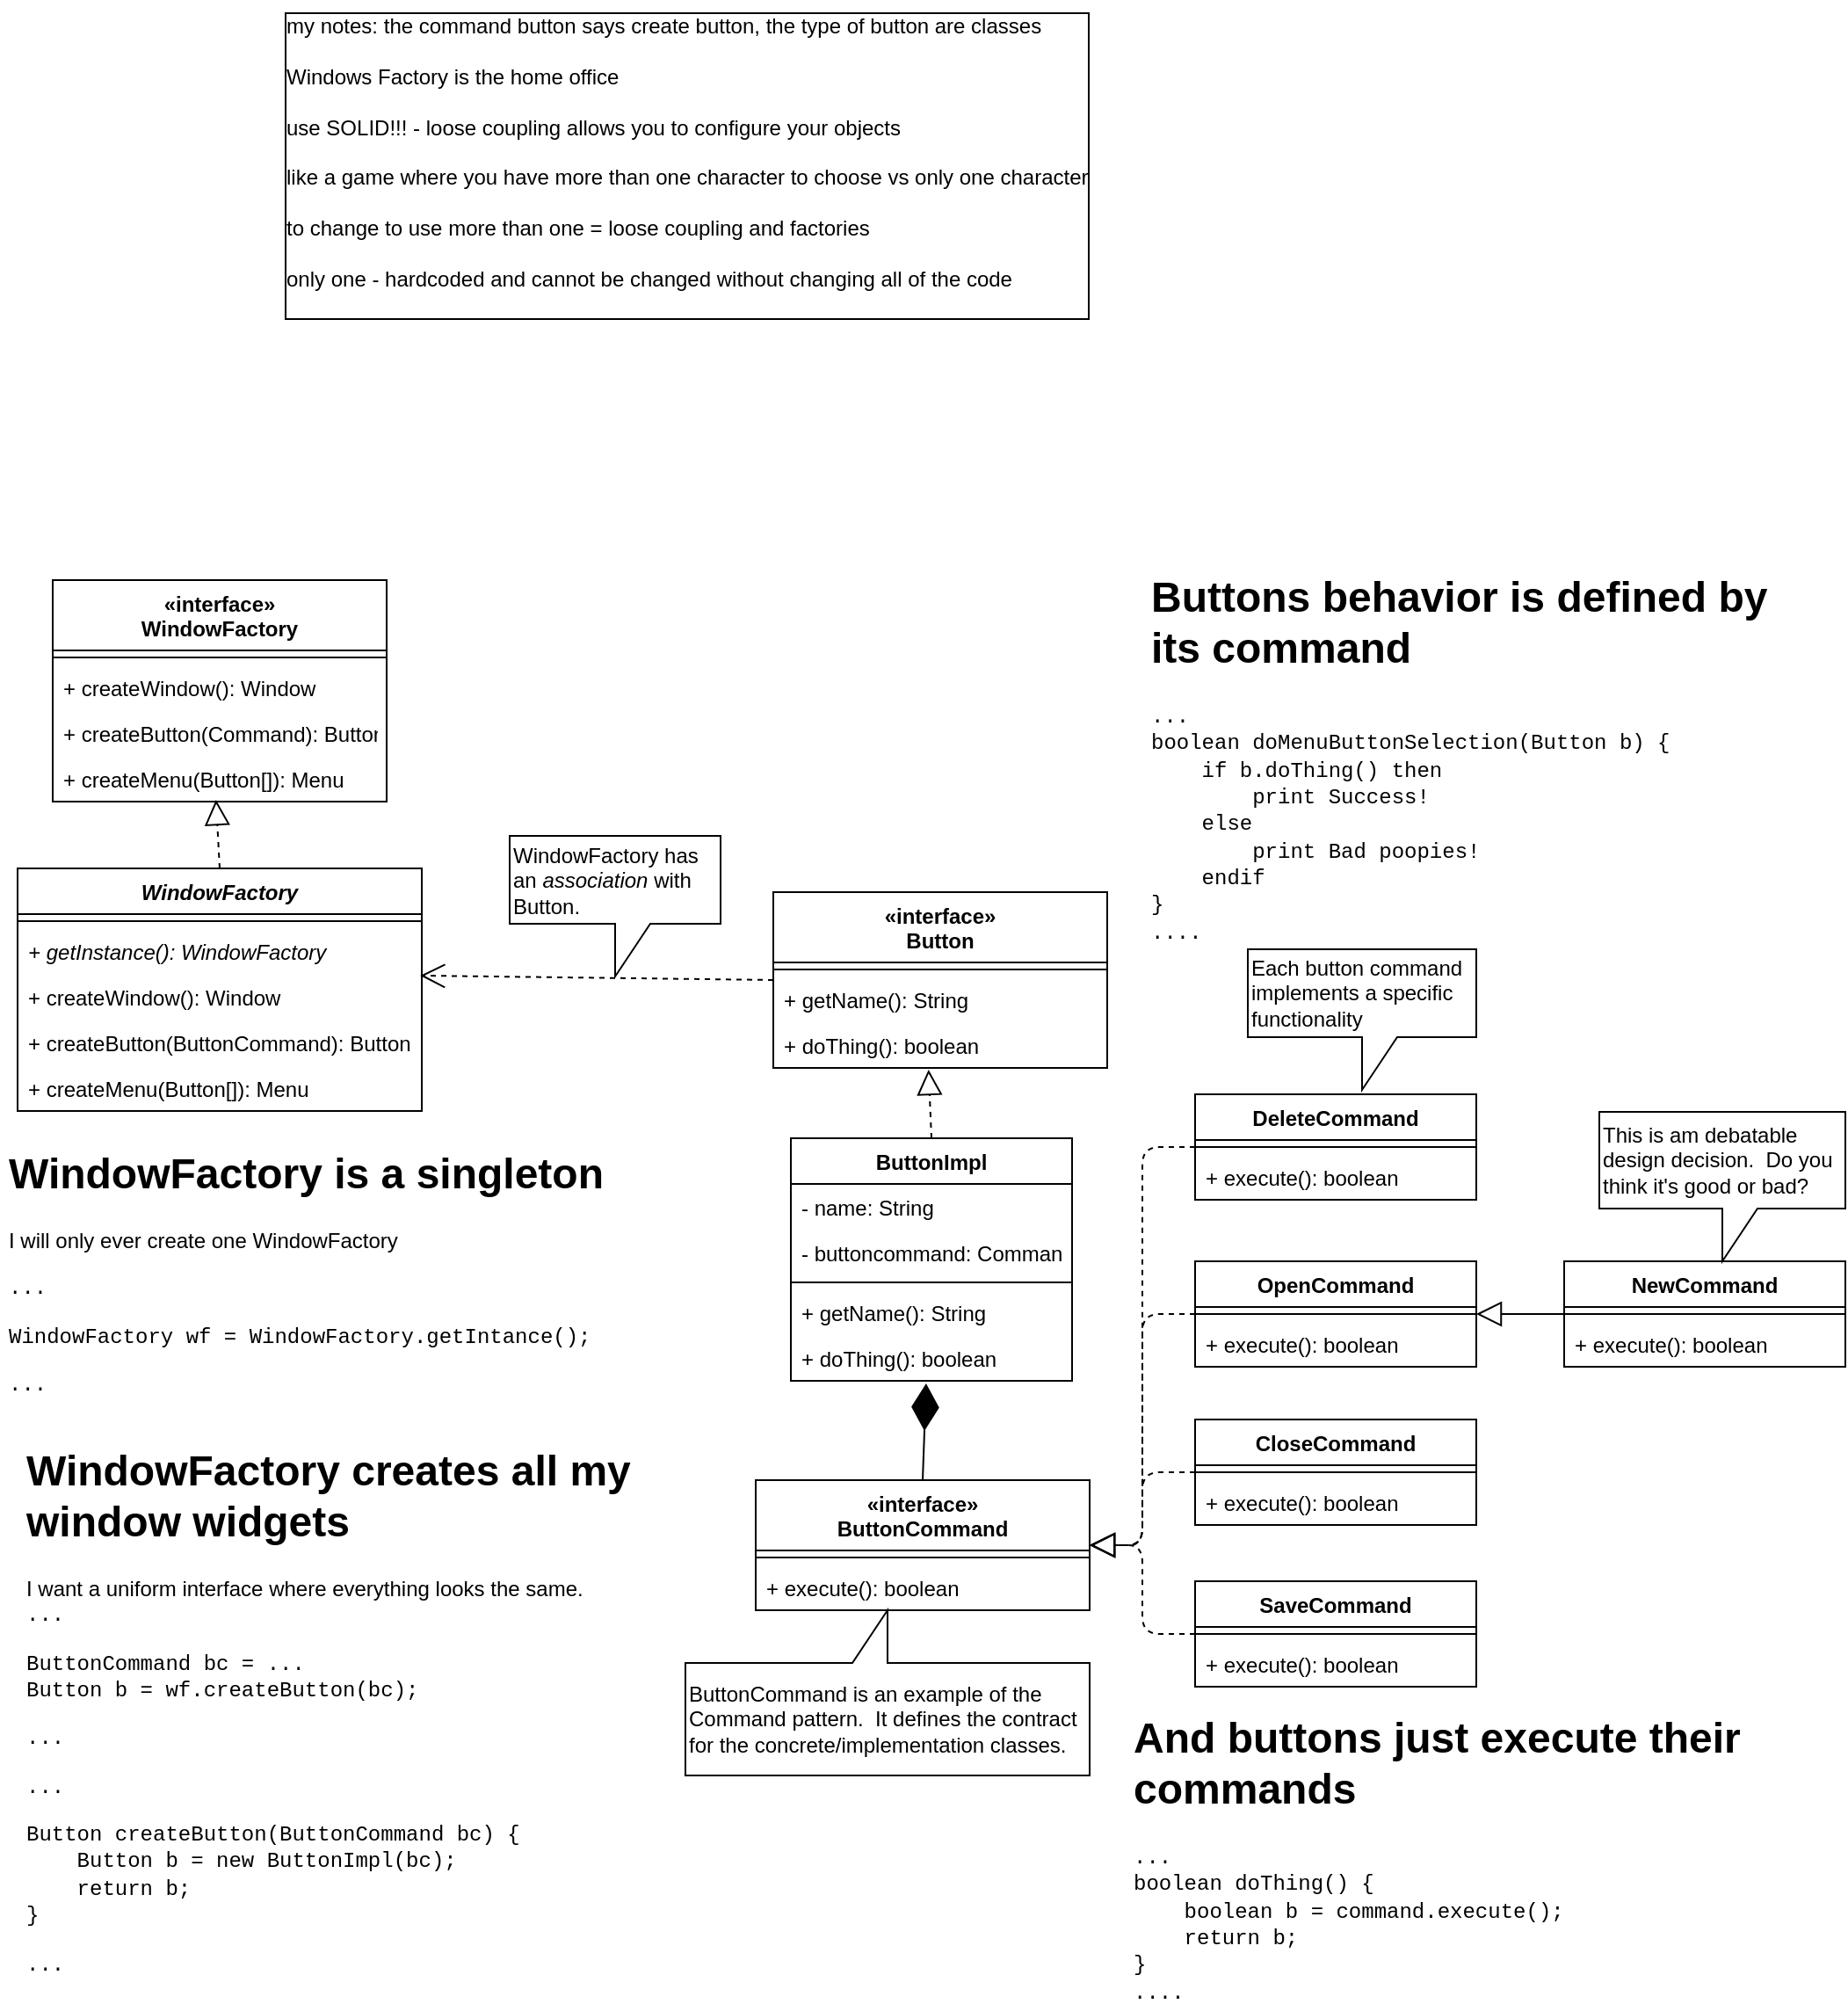 <mxfile version="12.1.9" type="github" pages="2">
  <diagram id="X9D3NGl_XGTqwdXOL-tQ" name="window factory">
    <mxGraphModel dx="1128" dy="1819" grid="1" gridSize="10" guides="1" tooltips="1" connect="1" arrows="1" fold="1" page="1" pageScale="1" pageWidth="850" pageHeight="1100" math="0" shadow="0">
      <root>
        <mxCell id="ua-_prFANKxffut0tlxx-0"/>
        <mxCell id="ua-_prFANKxffut0tlxx-1" parent="ua-_prFANKxffut0tlxx-0"/>
        <mxCell id="ua-_prFANKxffut0tlxx-2" value="«interface»&#xa;WindowFactory" style="swimlane;fontStyle=1;align=center;verticalAlign=top;childLayout=stackLayout;horizontal=1;startSize=40;horizontalStack=0;resizeParent=1;resizeParentMax=0;resizeLast=0;collapsible=1;marginBottom=0;" parent="ua-_prFANKxffut0tlxx-1" vertex="1">
          <mxGeometry x="30" y="10" width="190" height="126" as="geometry"/>
        </mxCell>
        <mxCell id="ua-_prFANKxffut0tlxx-3" value="" style="line;strokeWidth=1;fillColor=none;align=left;verticalAlign=middle;spacingTop=-1;spacingLeft=3;spacingRight=3;rotatable=0;labelPosition=right;points=[];portConstraint=eastwest;" parent="ua-_prFANKxffut0tlxx-2" vertex="1">
          <mxGeometry y="40" width="190" height="8" as="geometry"/>
        </mxCell>
        <mxCell id="ua-_prFANKxffut0tlxx-4" value="+ createWindow(): Window" style="text;strokeColor=none;fillColor=none;align=left;verticalAlign=top;spacingLeft=4;spacingRight=4;overflow=hidden;rotatable=0;points=[[0,0.5],[1,0.5]];portConstraint=eastwest;" parent="ua-_prFANKxffut0tlxx-2" vertex="1">
          <mxGeometry y="48" width="190" height="26" as="geometry"/>
        </mxCell>
        <mxCell id="ua-_prFANKxffut0tlxx-5" value="+ createButton(Command): Button" style="text;strokeColor=none;fillColor=none;align=left;verticalAlign=top;spacingLeft=4;spacingRight=4;overflow=hidden;rotatable=0;points=[[0,0.5],[1,0.5]];portConstraint=eastwest;" parent="ua-_prFANKxffut0tlxx-2" vertex="1">
          <mxGeometry y="74" width="190" height="26" as="geometry"/>
        </mxCell>
        <mxCell id="ua-_prFANKxffut0tlxx-6" value="+ createMenu(Button[]): Menu" style="text;strokeColor=none;fillColor=none;align=left;verticalAlign=top;spacingLeft=4;spacingRight=4;overflow=hidden;rotatable=0;points=[[0,0.5],[1,0.5]];portConstraint=eastwest;" parent="ua-_prFANKxffut0tlxx-2" vertex="1">
          <mxGeometry y="100" width="190" height="26" as="geometry"/>
        </mxCell>
        <mxCell id="ua-_prFANKxffut0tlxx-7" value="WindowFactory" style="swimlane;fontStyle=3;align=center;verticalAlign=top;childLayout=stackLayout;horizontal=1;startSize=26;horizontalStack=0;resizeParent=1;resizeParentMax=0;resizeLast=0;collapsible=1;marginBottom=0;" parent="ua-_prFANKxffut0tlxx-1" vertex="1">
          <mxGeometry x="10" y="174" width="230" height="138" as="geometry"/>
        </mxCell>
        <mxCell id="ua-_prFANKxffut0tlxx-8" value="" style="line;strokeWidth=1;fillColor=none;align=left;verticalAlign=middle;spacingTop=-1;spacingLeft=3;spacingRight=3;rotatable=0;labelPosition=right;points=[];portConstraint=eastwest;" parent="ua-_prFANKxffut0tlxx-7" vertex="1">
          <mxGeometry y="26" width="230" height="8" as="geometry"/>
        </mxCell>
        <mxCell id="ua-_prFANKxffut0tlxx-9" value="+ getInstance(): WindowFactory" style="text;strokeColor=none;fillColor=none;align=left;verticalAlign=top;spacingLeft=4;spacingRight=4;overflow=hidden;rotatable=0;points=[[0,0.5],[1,0.5]];portConstraint=eastwest;fontStyle=2" parent="ua-_prFANKxffut0tlxx-7" vertex="1">
          <mxGeometry y="34" width="230" height="26" as="geometry"/>
        </mxCell>
        <mxCell id="ua-_prFANKxffut0tlxx-10" value="+ createWindow(): Window" style="text;strokeColor=none;fillColor=none;align=left;verticalAlign=top;spacingLeft=4;spacingRight=4;overflow=hidden;rotatable=0;points=[[0,0.5],[1,0.5]];portConstraint=eastwest;" parent="ua-_prFANKxffut0tlxx-7" vertex="1">
          <mxGeometry y="60" width="230" height="26" as="geometry"/>
        </mxCell>
        <mxCell id="ua-_prFANKxffut0tlxx-11" value="+ createButton(ButtonCommand): Button" style="text;strokeColor=none;fillColor=none;align=left;verticalAlign=top;spacingLeft=4;spacingRight=4;overflow=hidden;rotatable=0;points=[[0,0.5],[1,0.5]];portConstraint=eastwest;" parent="ua-_prFANKxffut0tlxx-7" vertex="1">
          <mxGeometry y="86" width="230" height="26" as="geometry"/>
        </mxCell>
        <mxCell id="ua-_prFANKxffut0tlxx-12" value="+ createMenu(Button[]): Menu" style="text;strokeColor=none;fillColor=none;align=left;verticalAlign=top;spacingLeft=4;spacingRight=4;overflow=hidden;rotatable=0;points=[[0,0.5],[1,0.5]];portConstraint=eastwest;" parent="ua-_prFANKxffut0tlxx-7" vertex="1">
          <mxGeometry y="112" width="230" height="26" as="geometry"/>
        </mxCell>
        <mxCell id="ua-_prFANKxffut0tlxx-13" value="" style="endArrow=block;dashed=1;endFill=0;endSize=12;html=1;entryX=0.489;entryY=0.962;entryDx=0;entryDy=0;entryPerimeter=0;exitX=0.5;exitY=0;exitDx=0;exitDy=0;" parent="ua-_prFANKxffut0tlxx-1" source="ua-_prFANKxffut0tlxx-7" target="ua-_prFANKxffut0tlxx-6" edge="1">
          <mxGeometry width="160" relative="1" as="geometry">
            <mxPoint x="-50" y="230" as="sourcePoint"/>
            <mxPoint x="110" y="230" as="targetPoint"/>
          </mxGeometry>
        </mxCell>
        <mxCell id="ua-_prFANKxffut0tlxx-14" value="«interface»&#xa;ButtonCommand" style="swimlane;fontStyle=1;align=center;verticalAlign=top;childLayout=stackLayout;horizontal=1;startSize=40;horizontalStack=0;resizeParent=1;resizeParentMax=0;resizeLast=0;collapsible=1;marginBottom=0;" parent="ua-_prFANKxffut0tlxx-1" vertex="1">
          <mxGeometry x="430" y="522" width="190" height="74" as="geometry"/>
        </mxCell>
        <mxCell id="ua-_prFANKxffut0tlxx-15" value="" style="line;strokeWidth=1;fillColor=none;align=left;verticalAlign=middle;spacingTop=-1;spacingLeft=3;spacingRight=3;rotatable=0;labelPosition=right;points=[];portConstraint=eastwest;" parent="ua-_prFANKxffut0tlxx-14" vertex="1">
          <mxGeometry y="40" width="190" height="8" as="geometry"/>
        </mxCell>
        <mxCell id="ua-_prFANKxffut0tlxx-16" value="+ execute(): boolean" style="text;strokeColor=none;fillColor=none;align=left;verticalAlign=top;spacingLeft=4;spacingRight=4;overflow=hidden;rotatable=0;points=[[0,0.5],[1,0.5]];portConstraint=eastwest;" parent="ua-_prFANKxffut0tlxx-14" vertex="1">
          <mxGeometry y="48" width="190" height="26" as="geometry"/>
        </mxCell>
        <mxCell id="ua-_prFANKxffut0tlxx-17" value="«interface»&#xa;Button" style="swimlane;fontStyle=1;align=center;verticalAlign=top;childLayout=stackLayout;horizontal=1;startSize=40;horizontalStack=0;resizeParent=1;resizeParentMax=0;resizeLast=0;collapsible=1;marginBottom=0;" parent="ua-_prFANKxffut0tlxx-1" vertex="1">
          <mxGeometry x="440" y="187.5" width="190" height="100" as="geometry"/>
        </mxCell>
        <mxCell id="ua-_prFANKxffut0tlxx-18" value="" style="line;strokeWidth=1;fillColor=none;align=left;verticalAlign=middle;spacingTop=-1;spacingLeft=3;spacingRight=3;rotatable=0;labelPosition=right;points=[];portConstraint=eastwest;" parent="ua-_prFANKxffut0tlxx-17" vertex="1">
          <mxGeometry y="40" width="190" height="8" as="geometry"/>
        </mxCell>
        <mxCell id="ua-_prFANKxffut0tlxx-19" value="+ getName(): String" style="text;strokeColor=none;fillColor=none;align=left;verticalAlign=top;spacingLeft=4;spacingRight=4;overflow=hidden;rotatable=0;points=[[0,0.5],[1,0.5]];portConstraint=eastwest;" parent="ua-_prFANKxffut0tlxx-17" vertex="1">
          <mxGeometry y="48" width="190" height="26" as="geometry"/>
        </mxCell>
        <mxCell id="ua-_prFANKxffut0tlxx-20" value="+ doThing(): boolean" style="text;strokeColor=none;fillColor=none;align=left;verticalAlign=top;spacingLeft=4;spacingRight=4;overflow=hidden;rotatable=0;points=[[0,0.5],[1,0.5]];portConstraint=eastwest;" parent="ua-_prFANKxffut0tlxx-17" vertex="1">
          <mxGeometry y="74" width="190" height="26" as="geometry"/>
        </mxCell>
        <mxCell id="ua-_prFANKxffut0tlxx-21" value="ButtonImpl" style="swimlane;fontStyle=1;align=center;verticalAlign=top;childLayout=stackLayout;horizontal=1;startSize=26;horizontalStack=0;resizeParent=1;resizeParentMax=0;resizeLast=0;collapsible=1;marginBottom=0;" parent="ua-_prFANKxffut0tlxx-1" vertex="1">
          <mxGeometry x="450" y="327.5" width="160" height="138" as="geometry"/>
        </mxCell>
        <mxCell id="ua-_prFANKxffut0tlxx-22" value="- name: String" style="text;strokeColor=none;fillColor=none;align=left;verticalAlign=top;spacingLeft=4;spacingRight=4;overflow=hidden;rotatable=0;points=[[0,0.5],[1,0.5]];portConstraint=eastwest;" parent="ua-_prFANKxffut0tlxx-21" vertex="1">
          <mxGeometry y="26" width="160" height="26" as="geometry"/>
        </mxCell>
        <mxCell id="ua-_prFANKxffut0tlxx-23" value="- buttoncommand: Command" style="text;strokeColor=none;fillColor=none;align=left;verticalAlign=top;spacingLeft=4;spacingRight=4;overflow=hidden;rotatable=0;points=[[0,0.5],[1,0.5]];portConstraint=eastwest;" parent="ua-_prFANKxffut0tlxx-21" vertex="1">
          <mxGeometry y="52" width="160" height="26" as="geometry"/>
        </mxCell>
        <mxCell id="ua-_prFANKxffut0tlxx-24" value="" style="line;strokeWidth=1;fillColor=none;align=left;verticalAlign=middle;spacingTop=-1;spacingLeft=3;spacingRight=3;rotatable=0;labelPosition=right;points=[];portConstraint=eastwest;" parent="ua-_prFANKxffut0tlxx-21" vertex="1">
          <mxGeometry y="78" width="160" height="8" as="geometry"/>
        </mxCell>
        <mxCell id="ua-_prFANKxffut0tlxx-25" value="+ getName(): String" style="text;strokeColor=none;fillColor=none;align=left;verticalAlign=top;spacingLeft=4;spacingRight=4;overflow=hidden;rotatable=0;points=[[0,0.5],[1,0.5]];portConstraint=eastwest;" parent="ua-_prFANKxffut0tlxx-21" vertex="1">
          <mxGeometry y="86" width="160" height="26" as="geometry"/>
        </mxCell>
        <mxCell id="ua-_prFANKxffut0tlxx-26" value="+ doThing(): boolean" style="text;strokeColor=none;fillColor=none;align=left;verticalAlign=top;spacingLeft=4;spacingRight=4;overflow=hidden;rotatable=0;points=[[0,0.5],[1,0.5]];portConstraint=eastwest;" parent="ua-_prFANKxffut0tlxx-21" vertex="1">
          <mxGeometry y="112" width="160" height="26" as="geometry"/>
        </mxCell>
        <mxCell id="ua-_prFANKxffut0tlxx-27" value="" style="endArrow=block;dashed=1;endFill=0;endSize=12;html=1;exitX=0.5;exitY=0;exitDx=0;exitDy=0;entryX=0.465;entryY=1.038;entryDx=0;entryDy=0;entryPerimeter=0;" parent="ua-_prFANKxffut0tlxx-1" source="ua-_prFANKxffut0tlxx-21" target="ua-_prFANKxffut0tlxx-20" edge="1">
          <mxGeometry width="160" relative="1" as="geometry">
            <mxPoint x="317.5" y="225.5" as="sourcePoint"/>
            <mxPoint x="500" y="305.5" as="targetPoint"/>
          </mxGeometry>
        </mxCell>
        <mxCell id="ua-_prFANKxffut0tlxx-28" value="DeleteCommand" style="swimlane;fontStyle=1;align=center;verticalAlign=top;childLayout=stackLayout;horizontal=1;startSize=26;horizontalStack=0;resizeParent=1;resizeParentMax=0;resizeLast=0;collapsible=1;marginBottom=0;" parent="ua-_prFANKxffut0tlxx-1" vertex="1">
          <mxGeometry x="680" y="302.5" width="160" height="60" as="geometry"/>
        </mxCell>
        <mxCell id="ua-_prFANKxffut0tlxx-29" value="" style="line;strokeWidth=1;fillColor=none;align=left;verticalAlign=middle;spacingTop=-1;spacingLeft=3;spacingRight=3;rotatable=0;labelPosition=right;points=[];portConstraint=eastwest;" parent="ua-_prFANKxffut0tlxx-28" vertex="1">
          <mxGeometry y="26" width="160" height="8" as="geometry"/>
        </mxCell>
        <mxCell id="ua-_prFANKxffut0tlxx-30" value="+ execute(): boolean" style="text;strokeColor=none;fillColor=none;align=left;verticalAlign=top;spacingLeft=4;spacingRight=4;overflow=hidden;rotatable=0;points=[[0,0.5],[1,0.5]];portConstraint=eastwest;" parent="ua-_prFANKxffut0tlxx-28" vertex="1">
          <mxGeometry y="34" width="160" height="26" as="geometry"/>
        </mxCell>
        <mxCell id="ua-_prFANKxffut0tlxx-31" value="OpenCommand" style="swimlane;fontStyle=1;align=center;verticalAlign=top;childLayout=stackLayout;horizontal=1;startSize=26;horizontalStack=0;resizeParent=1;resizeParentMax=0;resizeLast=0;collapsible=1;marginBottom=0;" parent="ua-_prFANKxffut0tlxx-1" vertex="1">
          <mxGeometry x="680" y="397.5" width="160" height="60" as="geometry"/>
        </mxCell>
        <mxCell id="ua-_prFANKxffut0tlxx-32" value="" style="line;strokeWidth=1;fillColor=none;align=left;verticalAlign=middle;spacingTop=-1;spacingLeft=3;spacingRight=3;rotatable=0;labelPosition=right;points=[];portConstraint=eastwest;" parent="ua-_prFANKxffut0tlxx-31" vertex="1">
          <mxGeometry y="26" width="160" height="8" as="geometry"/>
        </mxCell>
        <mxCell id="ua-_prFANKxffut0tlxx-33" value="+ execute(): boolean" style="text;strokeColor=none;fillColor=none;align=left;verticalAlign=top;spacingLeft=4;spacingRight=4;overflow=hidden;rotatable=0;points=[[0,0.5],[1,0.5]];portConstraint=eastwest;" parent="ua-_prFANKxffut0tlxx-31" vertex="1">
          <mxGeometry y="34" width="160" height="26" as="geometry"/>
        </mxCell>
        <mxCell id="ua-_prFANKxffut0tlxx-34" value="CloseCommand" style="swimlane;fontStyle=1;align=center;verticalAlign=top;childLayout=stackLayout;horizontal=1;startSize=26;horizontalStack=0;resizeParent=1;resizeParentMax=0;resizeLast=0;collapsible=1;marginBottom=0;" parent="ua-_prFANKxffut0tlxx-1" vertex="1">
          <mxGeometry x="680" y="487.5" width="160" height="60" as="geometry"/>
        </mxCell>
        <mxCell id="ua-_prFANKxffut0tlxx-35" value="" style="line;strokeWidth=1;fillColor=none;align=left;verticalAlign=middle;spacingTop=-1;spacingLeft=3;spacingRight=3;rotatable=0;labelPosition=right;points=[];portConstraint=eastwest;" parent="ua-_prFANKxffut0tlxx-34" vertex="1">
          <mxGeometry y="26" width="160" height="8" as="geometry"/>
        </mxCell>
        <mxCell id="ua-_prFANKxffut0tlxx-36" value="+ execute(): boolean" style="text;strokeColor=none;fillColor=none;align=left;verticalAlign=top;spacingLeft=4;spacingRight=4;overflow=hidden;rotatable=0;points=[[0,0.5],[1,0.5]];portConstraint=eastwest;" parent="ua-_prFANKxffut0tlxx-34" vertex="1">
          <mxGeometry y="34" width="160" height="26" as="geometry"/>
        </mxCell>
        <mxCell id="ua-_prFANKxffut0tlxx-37" value="SaveCommand" style="swimlane;fontStyle=1;align=center;verticalAlign=top;childLayout=stackLayout;horizontal=1;startSize=26;horizontalStack=0;resizeParent=1;resizeParentMax=0;resizeLast=0;collapsible=1;marginBottom=0;" parent="ua-_prFANKxffut0tlxx-1" vertex="1">
          <mxGeometry x="680" y="579.5" width="160" height="60" as="geometry"/>
        </mxCell>
        <mxCell id="ua-_prFANKxffut0tlxx-38" value="" style="line;strokeWidth=1;fillColor=none;align=left;verticalAlign=middle;spacingTop=-1;spacingLeft=3;spacingRight=3;rotatable=0;labelPosition=right;points=[];portConstraint=eastwest;" parent="ua-_prFANKxffut0tlxx-37" vertex="1">
          <mxGeometry y="26" width="160" height="8" as="geometry"/>
        </mxCell>
        <mxCell id="ua-_prFANKxffut0tlxx-39" value="+ execute(): boolean" style="text;strokeColor=none;fillColor=none;align=left;verticalAlign=top;spacingLeft=4;spacingRight=4;overflow=hidden;rotatable=0;points=[[0,0.5],[1,0.5]];portConstraint=eastwest;" parent="ua-_prFANKxffut0tlxx-37" vertex="1">
          <mxGeometry y="34" width="160" height="26" as="geometry"/>
        </mxCell>
        <mxCell id="ua-_prFANKxffut0tlxx-40" value="NewCommand" style="swimlane;fontStyle=1;align=center;verticalAlign=top;childLayout=stackLayout;horizontal=1;startSize=26;horizontalStack=0;resizeParent=1;resizeParentMax=0;resizeLast=0;collapsible=1;marginBottom=0;" parent="ua-_prFANKxffut0tlxx-1" vertex="1">
          <mxGeometry x="890" y="397.5" width="160" height="60" as="geometry"/>
        </mxCell>
        <mxCell id="ua-_prFANKxffut0tlxx-41" value="" style="line;strokeWidth=1;fillColor=none;align=left;verticalAlign=middle;spacingTop=-1;spacingLeft=3;spacingRight=3;rotatable=0;labelPosition=right;points=[];portConstraint=eastwest;" parent="ua-_prFANKxffut0tlxx-40" vertex="1">
          <mxGeometry y="26" width="160" height="8" as="geometry"/>
        </mxCell>
        <mxCell id="ua-_prFANKxffut0tlxx-42" value="+ execute(): boolean" style="text;strokeColor=none;fillColor=none;align=left;verticalAlign=top;spacingLeft=4;spacingRight=4;overflow=hidden;rotatable=0;points=[[0,0.5],[1,0.5]];portConstraint=eastwest;" parent="ua-_prFANKxffut0tlxx-40" vertex="1">
          <mxGeometry y="34" width="160" height="26" as="geometry"/>
        </mxCell>
        <mxCell id="ua-_prFANKxffut0tlxx-43" value="" style="endArrow=block;dashed=1;endFill=0;endSize=12;html=1;exitX=0;exitY=0.5;exitDx=0;exitDy=0;entryX=1;entryY=0.5;entryDx=0;entryDy=0;edgeStyle=orthogonalEdgeStyle;" parent="ua-_prFANKxffut0tlxx-1" source="ua-_prFANKxffut0tlxx-28" target="ua-_prFANKxffut0tlxx-14" edge="1">
          <mxGeometry width="160" relative="1" as="geometry">
            <mxPoint x="740" y="105.5" as="sourcePoint"/>
            <mxPoint x="700" y="135.5" as="targetPoint"/>
          </mxGeometry>
        </mxCell>
        <mxCell id="ua-_prFANKxffut0tlxx-44" value="" style="endArrow=block;dashed=1;endFill=0;endSize=12;html=1;exitX=0;exitY=0.5;exitDx=0;exitDy=0;entryX=1;entryY=0.5;entryDx=0;entryDy=0;edgeStyle=orthogonalEdgeStyle;" parent="ua-_prFANKxffut0tlxx-1" source="ua-_prFANKxffut0tlxx-31" target="ua-_prFANKxffut0tlxx-14" edge="1">
          <mxGeometry width="160" relative="1" as="geometry">
            <mxPoint x="770" y="60.5" as="sourcePoint"/>
            <mxPoint x="650" y="72.5" as="targetPoint"/>
          </mxGeometry>
        </mxCell>
        <mxCell id="ua-_prFANKxffut0tlxx-45" value="" style="endArrow=block;dashed=1;endFill=0;endSize=12;html=1;exitX=0;exitY=0.5;exitDx=0;exitDy=0;entryX=1;entryY=0.5;entryDx=0;entryDy=0;edgeStyle=orthogonalEdgeStyle;" parent="ua-_prFANKxffut0tlxx-1" source="ua-_prFANKxffut0tlxx-34" target="ua-_prFANKxffut0tlxx-14" edge="1">
          <mxGeometry width="160" relative="1" as="geometry">
            <mxPoint x="770" y="155.5" as="sourcePoint"/>
            <mxPoint x="650" y="72.5" as="targetPoint"/>
          </mxGeometry>
        </mxCell>
        <mxCell id="ua-_prFANKxffut0tlxx-46" value="" style="endArrow=block;dashed=1;endFill=0;endSize=12;html=1;exitX=0;exitY=0.5;exitDx=0;exitDy=0;entryX=1;entryY=0.5;entryDx=0;entryDy=0;edgeStyle=orthogonalEdgeStyle;" parent="ua-_prFANKxffut0tlxx-1" source="ua-_prFANKxffut0tlxx-37" target="ua-_prFANKxffut0tlxx-14" edge="1">
          <mxGeometry width="160" relative="1" as="geometry">
            <mxPoint x="770" y="245.5" as="sourcePoint"/>
            <mxPoint x="650" y="72.5" as="targetPoint"/>
          </mxGeometry>
        </mxCell>
        <mxCell id="ua-_prFANKxffut0tlxx-47" value="" style="endArrow=diamondThin;endFill=1;endSize=24;html=1;exitX=0.5;exitY=0;exitDx=0;exitDy=0;entryX=0.481;entryY=1.058;entryDx=0;entryDy=0;entryPerimeter=0;" parent="ua-_prFANKxffut0tlxx-1" source="ua-_prFANKxffut0tlxx-14" target="ua-_prFANKxffut0tlxx-26" edge="1">
          <mxGeometry width="160" relative="1" as="geometry">
            <mxPoint x="380" y="155.5" as="sourcePoint"/>
            <mxPoint x="520" y="490" as="targetPoint"/>
          </mxGeometry>
        </mxCell>
        <mxCell id="ua-_prFANKxffut0tlxx-48" value="" style="endArrow=open;endSize=12;dashed=1;html=1;entryX=0.996;entryY=1.038;entryDx=0;entryDy=0;entryPerimeter=0;exitX=0;exitY=0.5;exitDx=0;exitDy=0;" parent="ua-_prFANKxffut0tlxx-1" source="ua-_prFANKxffut0tlxx-17" target="ua-_prFANKxffut0tlxx-9" edge="1">
          <mxGeometry width="160" relative="1" as="geometry">
            <mxPoint x="150" y="360" as="sourcePoint"/>
            <mxPoint x="310" y="360" as="targetPoint"/>
          </mxGeometry>
        </mxCell>
        <mxCell id="ua-_prFANKxffut0tlxx-49" value="&lt;h1&gt;WindowFactory is a singleton&lt;/h1&gt;&lt;p&gt;I will only ever create one WindowFactory&lt;/p&gt;&lt;p&gt;&lt;font face=&quot;Courier New&quot;&gt;...&lt;/font&gt;&lt;/p&gt;&lt;p&gt;&lt;font face=&quot;Courier New&quot;&gt;WindowFactory wf = WindowFactory.getIntance();&lt;/font&gt;&lt;/p&gt;&lt;p&gt;&lt;font face=&quot;Courier New&quot;&gt;...&lt;/font&gt;&lt;/p&gt;" style="text;html=1;strokeColor=none;fillColor=none;spacing=5;spacingTop=-20;whiteSpace=wrap;overflow=hidden;rounded=0;" parent="ua-_prFANKxffut0tlxx-1" vertex="1">
          <mxGeometry y="327.5" width="420" height="160" as="geometry"/>
        </mxCell>
        <mxCell id="ua-_prFANKxffut0tlxx-50" value="&lt;h1&gt;WindowFactory creates all my window widgets&lt;/h1&gt;&lt;p&gt;I want a uniform interface where everything looks the same.&lt;br&gt;&lt;font face=&quot;courier new&quot;&gt;...&lt;/font&gt;&lt;/p&gt;&lt;p&gt;&lt;span style=&quot;font-family: &amp;#34;courier new&amp;#34;&quot;&gt;ButtonCommand bc = ...&lt;br&gt;Button b = wf.createButton(bc);&lt;/span&gt;&lt;/p&gt;&lt;p&gt;&lt;span style=&quot;font-family: &amp;#34;courier new&amp;#34;&quot;&gt;...&lt;/span&gt;&lt;/p&gt;&lt;p&gt;&lt;span style=&quot;font-family: &amp;#34;courier new&amp;#34;&quot;&gt;...&lt;/span&gt;&lt;/p&gt;&lt;p&gt;&lt;span style=&quot;font-family: &amp;#34;courier new&amp;#34;&quot;&gt;Button createButton(ButtonCommand bc) {&lt;br&gt;&amp;nbsp; &amp;nbsp; Button b = new ButtonImpl(bc);&lt;br&gt;&amp;nbsp; &amp;nbsp; return b;&lt;br&gt;}&lt;/span&gt;&lt;/p&gt;&lt;p&gt;&lt;span style=&quot;font-family: &amp;#34;courier new&amp;#34;&quot;&gt;...&lt;/span&gt;&lt;/p&gt;" style="text;html=1;strokeColor=none;fillColor=none;spacing=5;spacingTop=-20;whiteSpace=wrap;overflow=hidden;rounded=0;" parent="ua-_prFANKxffut0tlxx-1" vertex="1">
          <mxGeometry x="10" y="497" width="420" height="322" as="geometry"/>
        </mxCell>
        <mxCell id="ua-_prFANKxffut0tlxx-51" value="WindowFactory has an &lt;i&gt;association&lt;/i&gt; with Button." style="shape=callout;whiteSpace=wrap;html=1;perimeter=calloutPerimeter;align=left;" parent="ua-_prFANKxffut0tlxx-1" vertex="1">
          <mxGeometry x="290" y="155.5" width="120" height="80" as="geometry"/>
        </mxCell>
        <mxCell id="ua-_prFANKxffut0tlxx-52" style="edgeStyle=none;rounded=0;orthogonalLoop=1;jettySize=auto;html=1;entryX=1;entryY=0.5;entryDx=0;entryDy=0;endArrow=block;endFill=0;endSize=12;exitX=0;exitY=0.5;exitDx=0;exitDy=0;" parent="ua-_prFANKxffut0tlxx-1" source="ua-_prFANKxffut0tlxx-40" target="ua-_prFANKxffut0tlxx-31" edge="1">
          <mxGeometry relative="1" as="geometry"/>
        </mxCell>
        <mxCell id="ua-_prFANKxffut0tlxx-53" value="ButtonCommand is an example of the Command pattern.&amp;nbsp; It defines the contract for the concrete/implementation classes." style="shape=callout;whiteSpace=wrap;html=1;perimeter=calloutPerimeter;direction=west;align=left;" parent="ua-_prFANKxffut0tlxx-1" vertex="1">
          <mxGeometry x="390" y="596" width="230" height="94" as="geometry"/>
        </mxCell>
        <mxCell id="ua-_prFANKxffut0tlxx-54" value="Each button command implements a specific functionality" style="shape=callout;whiteSpace=wrap;html=1;perimeter=calloutPerimeter;align=left;" parent="ua-_prFANKxffut0tlxx-1" vertex="1">
          <mxGeometry x="710" y="220" width="130" height="80" as="geometry"/>
        </mxCell>
        <mxCell id="ua-_prFANKxffut0tlxx-55" value="This is am debatable design decision.&amp;nbsp; Do you think it&#39;s good or bad?" style="shape=callout;whiteSpace=wrap;html=1;perimeter=calloutPerimeter;align=left;" parent="ua-_prFANKxffut0tlxx-1" vertex="1">
          <mxGeometry x="910" y="312.5" width="140" height="85" as="geometry"/>
        </mxCell>
        <mxCell id="ua-_prFANKxffut0tlxx-56" value="&lt;h1&gt;Buttons behavior is defined by its command&lt;/h1&gt;&lt;div&gt;&lt;font face=&quot;Courier New&quot;&gt;...&lt;/font&gt;&lt;/div&gt;&lt;div&gt;&lt;span style=&quot;font-family: &amp;#34;courier new&amp;#34;&quot;&gt;boolean doMenuButtonSelection(Button b) {&lt;/span&gt;&lt;/div&gt;&lt;div&gt;&lt;font face=&quot;Courier New&quot;&gt;&amp;nbsp; &amp;nbsp; if b.doThing() then&lt;br&gt;&lt;span&gt;&amp;nbsp; &amp;nbsp; &amp;nbsp; &amp;nbsp; print Success!&lt;/span&gt;&lt;/font&gt;&lt;/div&gt;&lt;div&gt;&lt;span&gt;&lt;font face=&quot;Courier New&quot;&gt;&amp;nbsp; &amp;nbsp; else&lt;/font&gt;&lt;/span&gt;&lt;/div&gt;&lt;div&gt;&lt;span&gt;&lt;font face=&quot;Courier New&quot;&gt;&amp;nbsp; &amp;nbsp; &amp;nbsp; &amp;nbsp; print Bad poopies!&lt;/font&gt;&lt;/span&gt;&lt;/div&gt;&lt;div&gt;&lt;font face=&quot;Courier New&quot;&gt;&amp;nbsp; &amp;nbsp; endif&lt;br&gt;&lt;span&gt;}&lt;/span&gt;&lt;/font&gt;&lt;/div&gt;&lt;div&gt;&lt;span&gt;&lt;font face=&quot;Courier New&quot;&gt;....&lt;/font&gt;&lt;/span&gt;&lt;/div&gt;" style="text;html=1;strokeColor=none;fillColor=none;spacing=5;spacingTop=-20;whiteSpace=wrap;overflow=hidden;rounded=0;align=left;" parent="ua-_prFANKxffut0tlxx-1" vertex="1">
          <mxGeometry x="650" width="370" height="220" as="geometry"/>
        </mxCell>
        <mxCell id="ua-_prFANKxffut0tlxx-57" value="&lt;h1&gt;And buttons just execute their commands&lt;/h1&gt;&lt;div&gt;&lt;font face=&quot;Courier New&quot;&gt;...&lt;/font&gt;&lt;/div&gt;&lt;div&gt;&lt;span style=&quot;font-family: &amp;#34;courier new&amp;#34;&quot;&gt;boolean doThing() {&lt;/span&gt;&lt;/div&gt;&lt;div&gt;&lt;font face=&quot;Courier New&quot;&gt;&amp;nbsp; &amp;nbsp; boolean b = command.execute();&lt;/font&gt;&lt;/div&gt;&lt;div&gt;&lt;font face=&quot;Courier New&quot;&gt;&amp;nbsp; &amp;nbsp; return b;&lt;/font&gt;&lt;/div&gt;&lt;div&gt;&lt;font face=&quot;Courier New&quot;&gt;&lt;span&gt;}&lt;/span&gt;&lt;/font&gt;&lt;/div&gt;&lt;div&gt;&lt;span&gt;&lt;font face=&quot;Courier New&quot;&gt;....&lt;/font&gt;&lt;/span&gt;&lt;/div&gt;" style="text;html=1;strokeColor=none;fillColor=none;spacing=5;spacingTop=-20;whiteSpace=wrap;overflow=hidden;rounded=0;align=left;" parent="ua-_prFANKxffut0tlxx-1" vertex="1">
          <mxGeometry x="640" y="649" width="370" height="170" as="geometry"/>
        </mxCell>
        <mxCell id="o5nKvvGa9D-mlNPCizWE-2" value="my notes: the command button says create button, the type of button are classes&amp;nbsp;&lt;br&gt;&lt;br&gt;Windows Factory is the home office&lt;br&gt;&lt;br&gt;use SOLID!!! - loose coupling allows you to configure your objects&amp;nbsp;&lt;br&gt;&lt;br&gt;like a game where you have more than one character to choose vs only one character&lt;br&gt;&lt;br&gt;to change to use more than one = loose coupling and factories&lt;br&gt;&lt;br&gt;only one - hardcoded and cannot be changed without changing all of the code&lt;br&gt;&lt;br&gt;" style="text;html=1;strokeColor=none;fillColor=none;align=left;verticalAlign=top;whiteSpace=wrap;rounded=0;labelPosition=center;verticalLabelPosition=middle;labelBorderColor=#000000;" vertex="1" parent="ua-_prFANKxffut0tlxx-1">
          <mxGeometry x="160" y="-320" width="470" height="230" as="geometry"/>
        </mxCell>
      </root>
    </mxGraphModel>
  </diagram>
  <diagram id="5Fn6PfYRpSxOEHkh4tZ9" name="Page-2">
    <mxGraphModel dx="1128" dy="719" grid="1" gridSize="10" guides="1" tooltips="1" connect="1" arrows="1" fold="1" page="1" pageScale="1" pageWidth="850" pageHeight="1100" math="0" shadow="0">
      <root>
        <mxCell id="BoxuTuqDXbE9L5rtztiI-0"/>
        <mxCell id="BoxuTuqDXbE9L5rtztiI-1" parent="BoxuTuqDXbE9L5rtztiI-0"/>
        <mxCell id="BoxuTuqDXbE9L5rtztiI-2" value="interface&lt;br&gt;room factory" style="text;html=1;strokeColor=#000000;fillColor=none;align=center;verticalAlign=middle;whiteSpace=wrap;rounded=0;" vertex="1" parent="BoxuTuqDXbE9L5rtztiI-1">
          <mxGeometry x="70" y="90" width="190" height="50" as="geometry"/>
        </mxCell>
        <mxCell id="BoxuTuqDXbE9L5rtztiI-3" value="create room&lt;br&gt;create candle&lt;br&gt;create fireball" style="text;html=1;strokeColor=#000000;fillColor=none;align=center;verticalAlign=middle;whiteSpace=wrap;rounded=0;rotation=0;" vertex="1" parent="BoxuTuqDXbE9L5rtztiI-1">
          <mxGeometry x="70" y="140" width="189" height="60" as="geometry"/>
        </mxCell>
        <mxCell id="BoxuTuqDXbE9L5rtztiI-7" style="edgeStyle=orthogonalEdgeStyle;rounded=0;orthogonalLoop=1;jettySize=auto;html=1;entryX=0.563;entryY=1.05;entryDx=0;entryDy=0;entryPerimeter=0;" edge="1" parent="BoxuTuqDXbE9L5rtztiI-1" source="BoxuTuqDXbE9L5rtztiI-4" target="BoxuTuqDXbE9L5rtztiI-3">
          <mxGeometry relative="1" as="geometry"/>
        </mxCell>
        <mxCell id="BoxuTuqDXbE9L5rtztiI-4" value="fireroom factory" style="text;html=1;strokeColor=none;fillColor=none;align=center;verticalAlign=middle;whiteSpace=wrap;rounded=0;" vertex="1" parent="BoxuTuqDXbE9L5rtztiI-1">
          <mxGeometry x="135" y="230" width="165" height="20" as="geometry"/>
        </mxCell>
        <mxCell id="BoxuTuqDXbE9L5rtztiI-8" style="edgeStyle=orthogonalEdgeStyle;rounded=0;orthogonalLoop=1;jettySize=auto;html=1;" edge="1" parent="BoxuTuqDXbE9L5rtztiI-1" source="BoxuTuqDXbE9L5rtztiI-5" target="BoxuTuqDXbE9L5rtztiI-3">
          <mxGeometry relative="1" as="geometry"/>
        </mxCell>
        <mxCell id="BoxuTuqDXbE9L5rtztiI-5" value="snowroom factory" style="text;html=1;strokeColor=none;fillColor=none;align=center;verticalAlign=middle;whiteSpace=wrap;rounded=0;" vertex="1" parent="BoxuTuqDXbE9L5rtztiI-1">
          <mxGeometry x="300" y="150" width="165" height="20" as="geometry"/>
        </mxCell>
        <mxCell id="BoxuTuqDXbE9L5rtztiI-9" value="thingfileball&#xa;common things here" style="swimlane;fontStyle=0;childLayout=stackLayout;horizontal=1;startSize=26;fillColor=none;horizontalStack=0;resizeParent=1;resizeParentMax=0;resizeLast=0;collapsible=1;marginBottom=0;strokeColor=#000000;align=center;" vertex="1" parent="BoxuTuqDXbE9L5rtztiI-1">
          <mxGeometry x="550" y="90" width="140" height="104" as="geometry"/>
        </mxCell>
        <mxCell id="BoxuTuqDXbE9L5rtztiI-10" value="+ createball();" style="text;strokeColor=none;fillColor=none;align=left;verticalAlign=top;spacingLeft=4;spacingRight=4;overflow=hidden;rotatable=0;points=[[0,0.5],[1,0.5]];portConstraint=eastwest;" vertex="1" parent="BoxuTuqDXbE9L5rtztiI-9">
          <mxGeometry y="26" width="140" height="26" as="geometry"/>
        </mxCell>
        <mxCell id="BoxuTuqDXbE9L5rtztiI-11" value="+ field: type" style="text;strokeColor=none;fillColor=none;align=left;verticalAlign=top;spacingLeft=4;spacingRight=4;overflow=hidden;rotatable=0;points=[[0,0.5],[1,0.5]];portConstraint=eastwest;" vertex="1" parent="BoxuTuqDXbE9L5rtztiI-9">
          <mxGeometry y="52" width="140" height="26" as="geometry"/>
        </mxCell>
        <mxCell id="BoxuTuqDXbE9L5rtztiI-12" value="+ field: type" style="text;strokeColor=none;fillColor=none;align=left;verticalAlign=top;spacingLeft=4;spacingRight=4;overflow=hidden;rotatable=0;points=[[0,0.5],[1,0.5]];portConstraint=eastwest;" vertex="1" parent="BoxuTuqDXbE9L5rtztiI-9">
          <mxGeometry y="78" width="140" height="26" as="geometry"/>
        </mxCell>
        <mxCell id="BoxuTuqDXbE9L5rtztiI-13" value="fireball" style="swimlane;fontStyle=0;childLayout=stackLayout;horizontal=1;startSize=26;fillColor=none;horizontalStack=0;resizeParent=1;resizeParentMax=0;resizeLast=0;collapsible=1;marginBottom=0;strokeColor=#000000;align=center;" vertex="1" parent="BoxuTuqDXbE9L5rtztiI-1">
          <mxGeometry x="410" y="240" width="140" height="104" as="geometry"/>
        </mxCell>
        <mxCell id="BoxuTuqDXbE9L5rtztiI-14" value="createball()" style="text;strokeColor=none;fillColor=none;align=left;verticalAlign=top;spacingLeft=4;spacingRight=4;overflow=hidden;rotatable=0;points=[[0,0.5],[1,0.5]];portConstraint=eastwest;" vertex="1" parent="BoxuTuqDXbE9L5rtztiI-13">
          <mxGeometry y="26" width="140" height="26" as="geometry"/>
        </mxCell>
        <mxCell id="BoxuTuqDXbE9L5rtztiI-15" value="+ field: type" style="text;strokeColor=none;fillColor=none;align=left;verticalAlign=top;spacingLeft=4;spacingRight=4;overflow=hidden;rotatable=0;points=[[0,0.5],[1,0.5]];portConstraint=eastwest;" vertex="1" parent="BoxuTuqDXbE9L5rtztiI-13">
          <mxGeometry y="52" width="140" height="26" as="geometry"/>
        </mxCell>
        <mxCell id="BoxuTuqDXbE9L5rtztiI-16" value="+ field: type" style="text;strokeColor=none;fillColor=none;align=left;verticalAlign=top;spacingLeft=4;spacingRight=4;overflow=hidden;rotatable=0;points=[[0,0.5],[1,0.5]];portConstraint=eastwest;" vertex="1" parent="BoxuTuqDXbE9L5rtztiI-13">
          <mxGeometry y="78" width="140" height="26" as="geometry"/>
        </mxCell>
        <mxCell id="BoxuTuqDXbE9L5rtztiI-18" value="snowball" style="swimlane;fontStyle=0;childLayout=stackLayout;horizontal=1;startSize=26;fillColor=none;horizontalStack=0;resizeParent=1;resizeParentMax=0;resizeLast=0;collapsible=1;marginBottom=0;strokeColor=#000000;align=center;" vertex="1" parent="BoxuTuqDXbE9L5rtztiI-1">
          <mxGeometry x="580" y="240" width="140" height="104" as="geometry"/>
        </mxCell>
        <mxCell id="BoxuTuqDXbE9L5rtztiI-19" value="createball ()" style="text;strokeColor=none;fillColor=none;align=left;verticalAlign=top;spacingLeft=4;spacingRight=4;overflow=hidden;rotatable=0;points=[[0,0.5],[1,0.5]];portConstraint=eastwest;" vertex="1" parent="BoxuTuqDXbE9L5rtztiI-18">
          <mxGeometry y="26" width="140" height="26" as="geometry"/>
        </mxCell>
        <mxCell id="BoxuTuqDXbE9L5rtztiI-20" value="+ field: type" style="text;strokeColor=none;fillColor=none;align=left;verticalAlign=top;spacingLeft=4;spacingRight=4;overflow=hidden;rotatable=0;points=[[0,0.5],[1,0.5]];portConstraint=eastwest;" vertex="1" parent="BoxuTuqDXbE9L5rtztiI-18">
          <mxGeometry y="52" width="140" height="26" as="geometry"/>
        </mxCell>
        <mxCell id="BoxuTuqDXbE9L5rtztiI-21" value="+ field: type" style="text;strokeColor=none;fillColor=none;align=left;verticalAlign=top;spacingLeft=4;spacingRight=4;overflow=hidden;rotatable=0;points=[[0,0.5],[1,0.5]];portConstraint=eastwest;" vertex="1" parent="BoxuTuqDXbE9L5rtztiI-18">
          <mxGeometry y="78" width="140" height="26" as="geometry"/>
        </mxCell>
      </root>
    </mxGraphModel>
  </diagram>
</mxfile>
